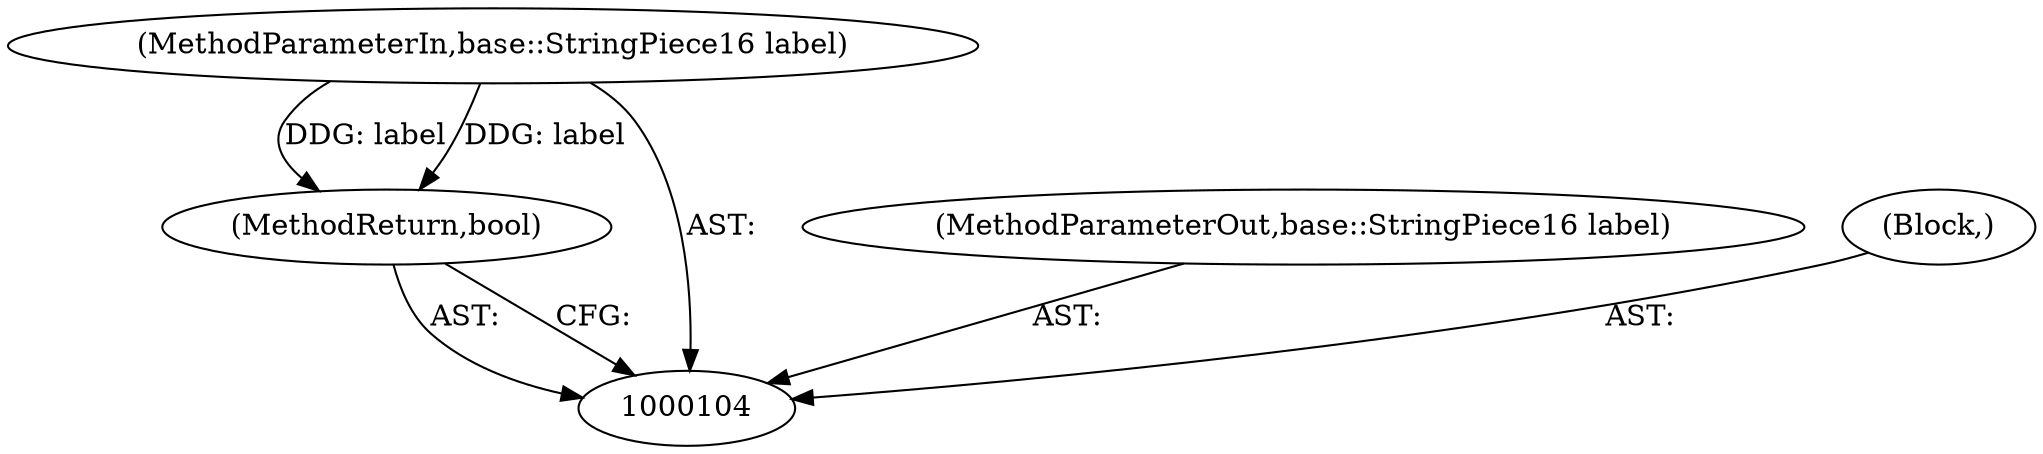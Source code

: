 digraph "0_Chrome_08cb718ba7c3961c1006176c9faba0a5841ec792" {
"1000107" [label="(MethodReturn,bool)"];
"1000105" [label="(MethodParameterIn,base::StringPiece16 label)"];
"1000112" [label="(MethodParameterOut,base::StringPiece16 label)"];
"1000106" [label="(Block,)"];
"1000107" -> "1000104"  [label="AST: "];
"1000107" -> "1000104"  [label="CFG: "];
"1000105" -> "1000107"  [label="DDG: label"];
"1000105" -> "1000104"  [label="AST: "];
"1000105" -> "1000107"  [label="DDG: label"];
"1000112" -> "1000104"  [label="AST: "];
"1000106" -> "1000104"  [label="AST: "];
}
